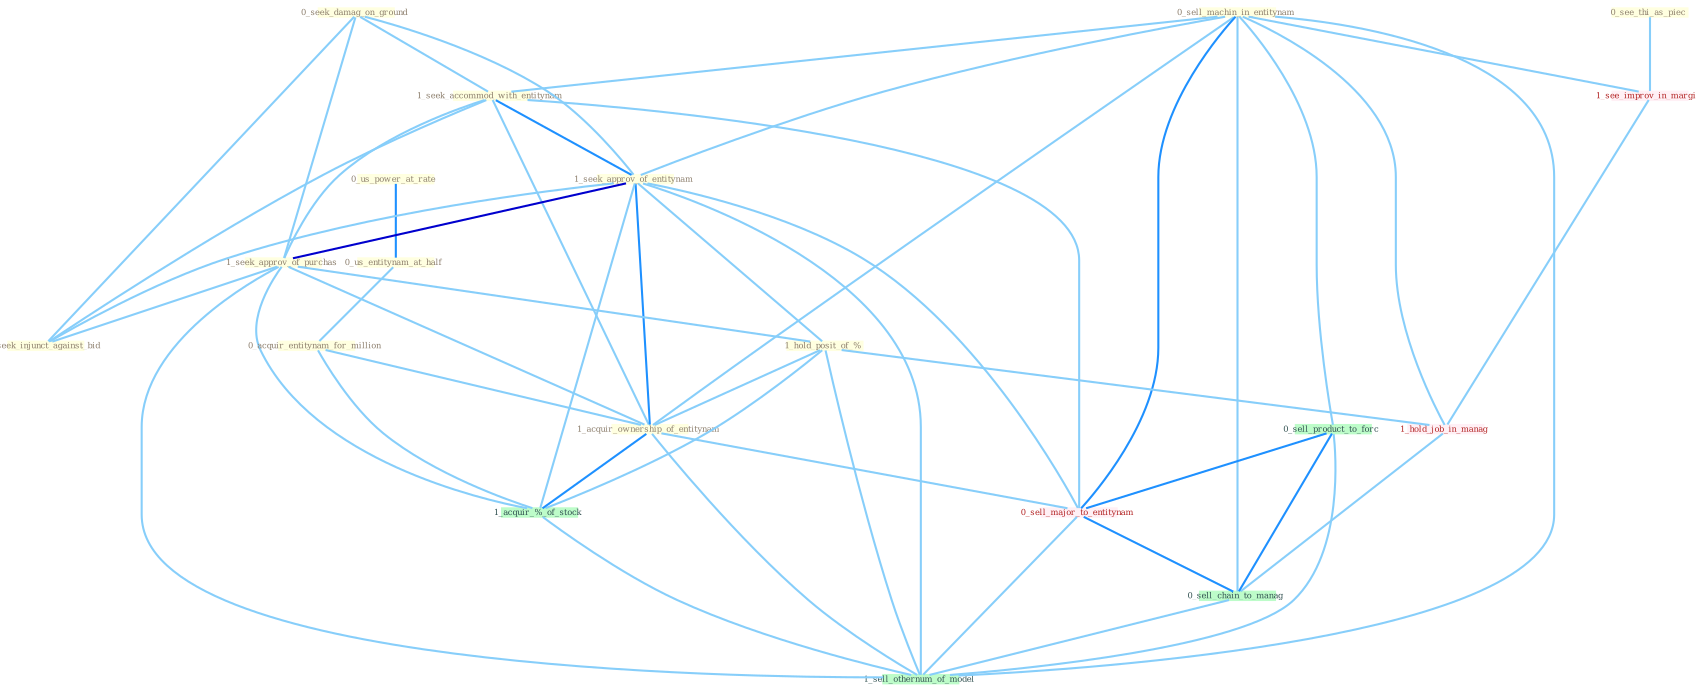 Graph G{ 
    node
    [shape=polygon,style=filled,width=.5,height=.06,color="#BDFCC9",fixedsize=true,fontsize=4,
    fontcolor="#2f4f4f"];
    {node
    [color="#ffffe0", fontcolor="#8b7d6b"] "0_seek_damag_on_ground " "0_sell_machin_in_entitynam " "0_us_power_at_rate " "1_seek_accommod_with_entitynam " "1_seek_approv_of_entitynam " "1_seek_approv_of_purchas " "0_us_entitynam_at_half " "0_acquir_entitynam_for_million " "0_see_thi_as_piec " "1_hold_posit_of_% " "1_acquir_ownership_of_entitynam " "0_seek_injunct_against_bid "}
{node [color="#fff0f5", fontcolor="#b22222"] "1_see_improv_in_margin " "1_hold_job_in_manag " "0_sell_major_to_entitynam "}
edge [color="#B0E2FF"];

	"0_seek_damag_on_ground " -- "1_seek_accommod_with_entitynam " [w="1", color="#87cefa" ];
	"0_seek_damag_on_ground " -- "1_seek_approv_of_entitynam " [w="1", color="#87cefa" ];
	"0_seek_damag_on_ground " -- "1_seek_approv_of_purchas " [w="1", color="#87cefa" ];
	"0_seek_damag_on_ground " -- "0_seek_injunct_against_bid " [w="1", color="#87cefa" ];
	"0_sell_machin_in_entitynam " -- "1_seek_accommod_with_entitynam " [w="1", color="#87cefa" ];
	"0_sell_machin_in_entitynam " -- "1_seek_approv_of_entitynam " [w="1", color="#87cefa" ];
	"0_sell_machin_in_entitynam " -- "1_acquir_ownership_of_entitynam " [w="1", color="#87cefa" ];
	"0_sell_machin_in_entitynam " -- "1_see_improv_in_margin " [w="1", color="#87cefa" ];
	"0_sell_machin_in_entitynam " -- "1_hold_job_in_manag " [w="1", color="#87cefa" ];
	"0_sell_machin_in_entitynam " -- "0_sell_product_to_forc " [w="1", color="#87cefa" ];
	"0_sell_machin_in_entitynam " -- "0_sell_major_to_entitynam " [w="2", color="#1e90ff" , len=0.8];
	"0_sell_machin_in_entitynam " -- "0_sell_chain_to_manag " [w="1", color="#87cefa" ];
	"0_sell_machin_in_entitynam " -- "1_sell_othernum_of_model " [w="1", color="#87cefa" ];
	"0_us_power_at_rate " -- "0_us_entitynam_at_half " [w="2", color="#1e90ff" , len=0.8];
	"1_seek_accommod_with_entitynam " -- "1_seek_approv_of_entitynam " [w="2", color="#1e90ff" , len=0.8];
	"1_seek_accommod_with_entitynam " -- "1_seek_approv_of_purchas " [w="1", color="#87cefa" ];
	"1_seek_accommod_with_entitynam " -- "1_acquir_ownership_of_entitynam " [w="1", color="#87cefa" ];
	"1_seek_accommod_with_entitynam " -- "0_seek_injunct_against_bid " [w="1", color="#87cefa" ];
	"1_seek_accommod_with_entitynam " -- "0_sell_major_to_entitynam " [w="1", color="#87cefa" ];
	"1_seek_approv_of_entitynam " -- "1_seek_approv_of_purchas " [w="3", color="#0000cd" , len=0.6];
	"1_seek_approv_of_entitynam " -- "1_hold_posit_of_% " [w="1", color="#87cefa" ];
	"1_seek_approv_of_entitynam " -- "1_acquir_ownership_of_entitynam " [w="2", color="#1e90ff" , len=0.8];
	"1_seek_approv_of_entitynam " -- "0_seek_injunct_against_bid " [w="1", color="#87cefa" ];
	"1_seek_approv_of_entitynam " -- "1_acquir_%_of_stock " [w="1", color="#87cefa" ];
	"1_seek_approv_of_entitynam " -- "0_sell_major_to_entitynam " [w="1", color="#87cefa" ];
	"1_seek_approv_of_entitynam " -- "1_sell_othernum_of_model " [w="1", color="#87cefa" ];
	"1_seek_approv_of_purchas " -- "1_hold_posit_of_% " [w="1", color="#87cefa" ];
	"1_seek_approv_of_purchas " -- "1_acquir_ownership_of_entitynam " [w="1", color="#87cefa" ];
	"1_seek_approv_of_purchas " -- "0_seek_injunct_against_bid " [w="1", color="#87cefa" ];
	"1_seek_approv_of_purchas " -- "1_acquir_%_of_stock " [w="1", color="#87cefa" ];
	"1_seek_approv_of_purchas " -- "1_sell_othernum_of_model " [w="1", color="#87cefa" ];
	"0_us_entitynam_at_half " -- "0_acquir_entitynam_for_million " [w="1", color="#87cefa" ];
	"0_acquir_entitynam_for_million " -- "1_acquir_ownership_of_entitynam " [w="1", color="#87cefa" ];
	"0_acquir_entitynam_for_million " -- "1_acquir_%_of_stock " [w="1", color="#87cefa" ];
	"0_see_thi_as_piec " -- "1_see_improv_in_margin " [w="1", color="#87cefa" ];
	"1_hold_posit_of_% " -- "1_acquir_ownership_of_entitynam " [w="1", color="#87cefa" ];
	"1_hold_posit_of_% " -- "1_acquir_%_of_stock " [w="1", color="#87cefa" ];
	"1_hold_posit_of_% " -- "1_hold_job_in_manag " [w="1", color="#87cefa" ];
	"1_hold_posit_of_% " -- "1_sell_othernum_of_model " [w="1", color="#87cefa" ];
	"1_acquir_ownership_of_entitynam " -- "1_acquir_%_of_stock " [w="2", color="#1e90ff" , len=0.8];
	"1_acquir_ownership_of_entitynam " -- "0_sell_major_to_entitynam " [w="1", color="#87cefa" ];
	"1_acquir_ownership_of_entitynam " -- "1_sell_othernum_of_model " [w="1", color="#87cefa" ];
	"1_see_improv_in_margin " -- "1_hold_job_in_manag " [w="1", color="#87cefa" ];
	"1_acquir_%_of_stock " -- "1_sell_othernum_of_model " [w="1", color="#87cefa" ];
	"1_hold_job_in_manag " -- "0_sell_chain_to_manag " [w="1", color="#87cefa" ];
	"0_sell_product_to_forc " -- "0_sell_major_to_entitynam " [w="2", color="#1e90ff" , len=0.8];
	"0_sell_product_to_forc " -- "0_sell_chain_to_manag " [w="2", color="#1e90ff" , len=0.8];
	"0_sell_product_to_forc " -- "1_sell_othernum_of_model " [w="1", color="#87cefa" ];
	"0_sell_major_to_entitynam " -- "0_sell_chain_to_manag " [w="2", color="#1e90ff" , len=0.8];
	"0_sell_major_to_entitynam " -- "1_sell_othernum_of_model " [w="1", color="#87cefa" ];
	"0_sell_chain_to_manag " -- "1_sell_othernum_of_model " [w="1", color="#87cefa" ];
}